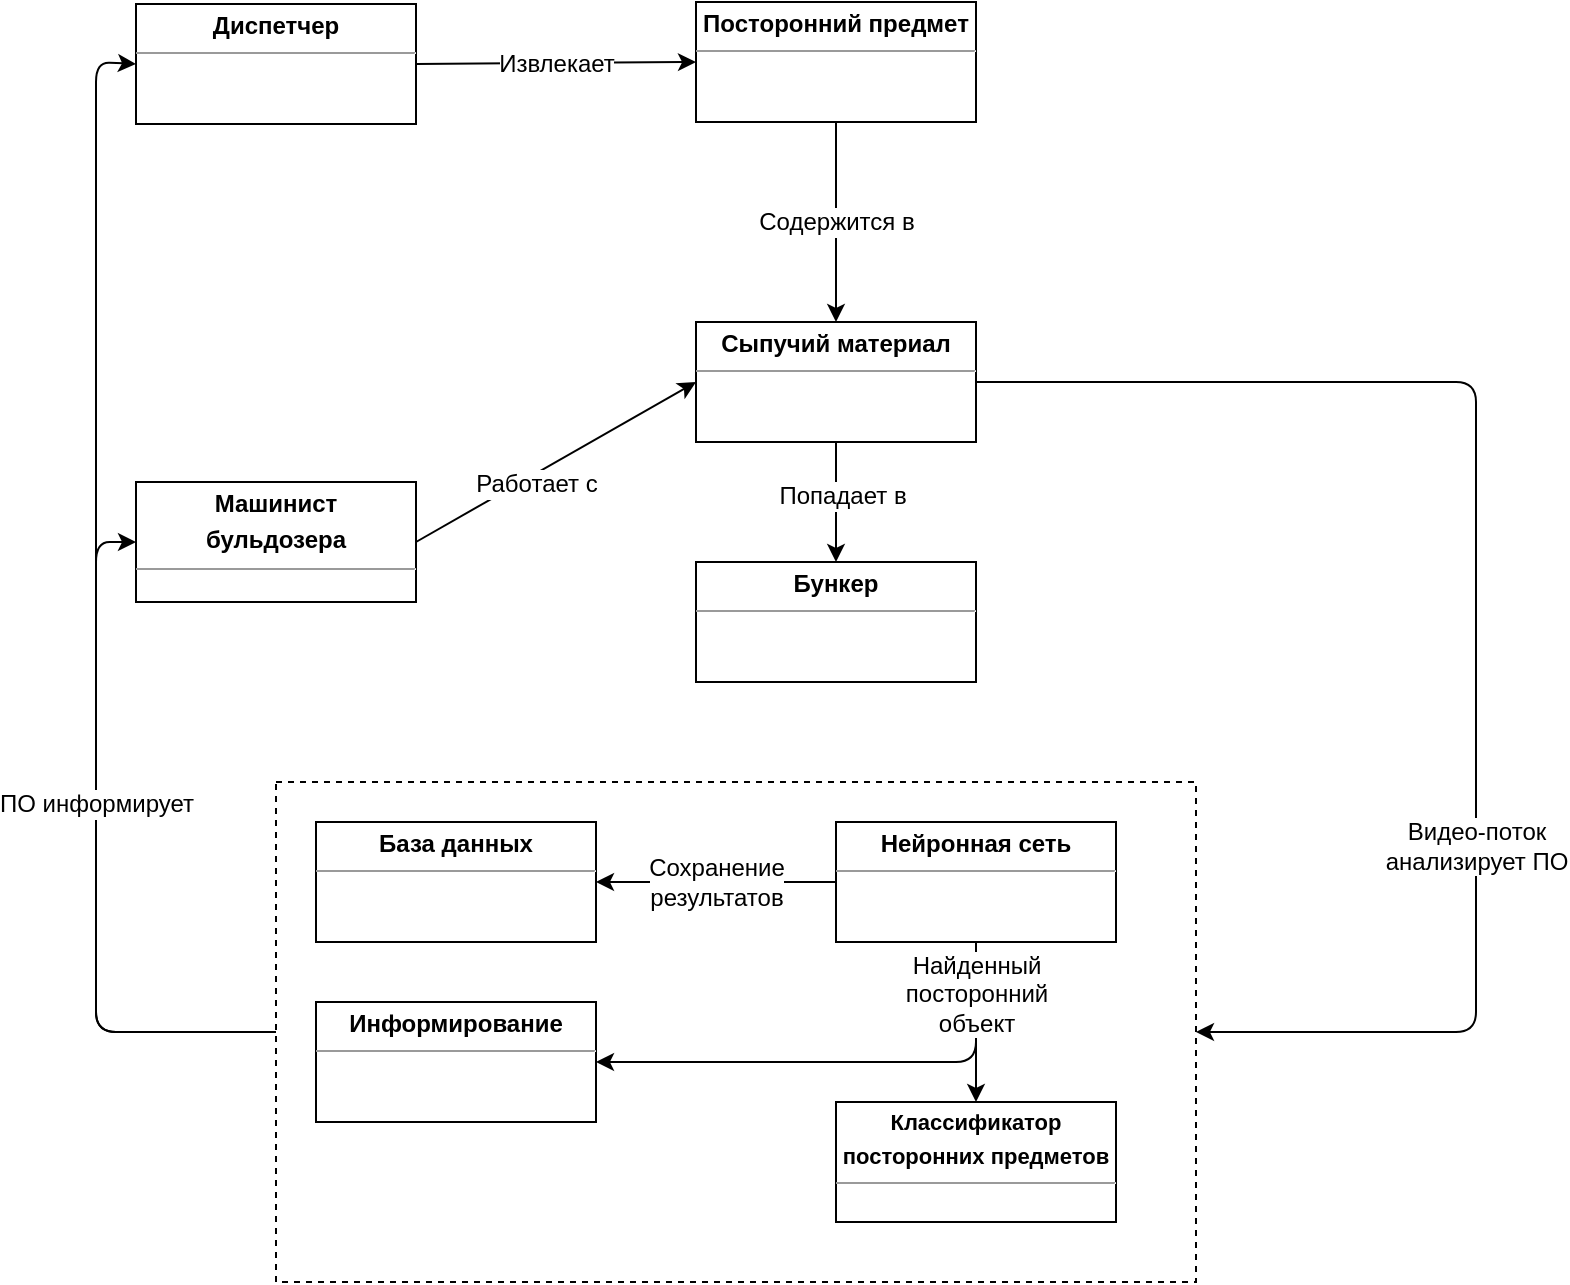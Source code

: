 <mxfile version="12.1.3" type="github" pages="1">
  <diagram id="3WTgnAl6Fsw7S3e-3any" name="Page-1">
    <mxGraphModel dx="1837" dy="468" grid="1" gridSize="10" guides="1" tooltips="1" connect="1" arrows="1" fold="1" page="1" pageScale="1" pageWidth="827" pageHeight="1169" math="0" shadow="0">
      <root>
        <mxCell id="0"/>
        <mxCell id="1" parent="0"/>
        <mxCell id="F6H5KoVCKVOEPwMbqLrb-2" value="&lt;p style=&quot;margin: 0px ; margin-top: 4px ; text-align: center&quot;&gt;&lt;b&gt;Диспетчер&lt;/b&gt;&lt;/p&gt;&lt;hr size=&quot;1&quot;&gt;&lt;div style=&quot;height: 2px&quot;&gt;&lt;/div&gt;" style="verticalAlign=top;align=left;overflow=fill;fontSize=12;fontFamily=Helvetica;html=1;" parent="1" vertex="1">
          <mxGeometry x="40" y="41" width="140" height="60" as="geometry"/>
        </mxCell>
        <mxCell id="F6H5KoVCKVOEPwMbqLrb-3" value="&lt;p style=&quot;margin: 0px ; margin-top: 4px ; text-align: center&quot;&gt;&lt;b&gt;Машинист&lt;/b&gt;&lt;/p&gt;&lt;p style=&quot;margin: 0px ; margin-top: 4px ; text-align: center&quot;&gt;&lt;b&gt;бульдозера&lt;/b&gt;&lt;/p&gt;&lt;hr size=&quot;1&quot;&gt;&lt;div style=&quot;height: 2px&quot;&gt;&lt;/div&gt;" style="verticalAlign=top;align=left;overflow=fill;fontSize=12;fontFamily=Helvetica;html=1;" parent="1" vertex="1">
          <mxGeometry x="40" y="280" width="140" height="60" as="geometry"/>
        </mxCell>
        <mxCell id="F6H5KoVCKVOEPwMbqLrb-4" value="&lt;p style=&quot;margin: 0px ; margin-top: 4px ; text-align: center&quot;&gt;&lt;b&gt;Бункер&lt;/b&gt;&lt;/p&gt;&lt;hr size=&quot;1&quot;&gt;&lt;div style=&quot;height: 2px&quot;&gt;&lt;/div&gt;" style="verticalAlign=top;align=left;overflow=fill;fontSize=12;fontFamily=Helvetica;html=1;" parent="1" vertex="1">
          <mxGeometry x="320" y="320" width="140" height="60" as="geometry"/>
        </mxCell>
        <mxCell id="F6H5KoVCKVOEPwMbqLrb-5" value="&lt;p style=&quot;margin: 0px ; margin-top: 4px ; text-align: center&quot;&gt;&lt;b&gt;Посторонний предмет&lt;/b&gt;&lt;/p&gt;&lt;hr size=&quot;1&quot;&gt;&lt;div style=&quot;height: 2px&quot;&gt;&lt;/div&gt;" style="verticalAlign=top;align=left;overflow=fill;fontSize=12;fontFamily=Helvetica;html=1;" parent="1" vertex="1">
          <mxGeometry x="320" y="40" width="140" height="60" as="geometry"/>
        </mxCell>
        <mxCell id="F6H5KoVCKVOEPwMbqLrb-6" value="&lt;p style=&quot;margin: 0px ; margin-top: 4px ; text-align: center&quot;&gt;&lt;b&gt;Сыпучий материал&lt;/b&gt;&lt;/p&gt;&lt;hr size=&quot;1&quot;&gt;&lt;div style=&quot;height: 2px&quot;&gt;&lt;/div&gt;" style="verticalAlign=top;align=left;overflow=fill;fontSize=12;fontFamily=Helvetica;html=1;" parent="1" vertex="1">
          <mxGeometry x="320" y="200" width="140" height="60" as="geometry"/>
        </mxCell>
        <mxCell id="F6H5KoVCKVOEPwMbqLrb-12" value="" style="endArrow=classic;html=1;exitX=0.5;exitY=1;exitDx=0;exitDy=0;entryX=0.5;entryY=0;entryDx=0;entryDy=0;" parent="1" source="F6H5KoVCKVOEPwMbqLrb-5" target="F6H5KoVCKVOEPwMbqLrb-6" edge="1">
          <mxGeometry width="50" height="50" relative="1" as="geometry">
            <mxPoint x="470" y="210" as="sourcePoint"/>
            <mxPoint x="520" y="160" as="targetPoint"/>
          </mxGeometry>
        </mxCell>
        <mxCell id="F6H5KoVCKVOEPwMbqLrb-13" value="Содержится в" style="text;html=1;resizable=0;points=[];align=center;verticalAlign=middle;labelBackgroundColor=#ffffff;" parent="F6H5KoVCKVOEPwMbqLrb-12" vertex="1" connectable="0">
          <mxGeometry x="0.31" y="4" relative="1" as="geometry">
            <mxPoint x="-4" y="-16" as="offset"/>
          </mxGeometry>
        </mxCell>
        <mxCell id="F6H5KoVCKVOEPwMbqLrb-14" value="" style="endArrow=classic;html=1;exitX=0.5;exitY=1;exitDx=0;exitDy=0;entryX=0.5;entryY=0;entryDx=0;entryDy=0;" parent="1" source="F6H5KoVCKVOEPwMbqLrb-6" target="F6H5KoVCKVOEPwMbqLrb-4" edge="1">
          <mxGeometry width="50" height="50" relative="1" as="geometry">
            <mxPoint x="300" y="330" as="sourcePoint"/>
            <mxPoint x="350" y="280" as="targetPoint"/>
          </mxGeometry>
        </mxCell>
        <mxCell id="F6H5KoVCKVOEPwMbqLrb-15" value="Попадает в" style="text;html=1;resizable=0;points=[];align=center;verticalAlign=middle;labelBackgroundColor=#ffffff;" parent="F6H5KoVCKVOEPwMbqLrb-14" vertex="1" connectable="0">
          <mxGeometry x="-0.5" y="3" relative="1" as="geometry">
            <mxPoint x="-0.5" y="11.5" as="offset"/>
          </mxGeometry>
        </mxCell>
        <mxCell id="F6H5KoVCKVOEPwMbqLrb-18" value="" style="endArrow=classic;html=1;exitX=1;exitY=0.5;exitDx=0;exitDy=0;entryX=0;entryY=0.5;entryDx=0;entryDy=0;" parent="1" source="F6H5KoVCKVOEPwMbqLrb-3" target="F6H5KoVCKVOEPwMbqLrb-6" edge="1">
          <mxGeometry width="50" height="50" relative="1" as="geometry">
            <mxPoint x="300" y="150" as="sourcePoint"/>
            <mxPoint x="350" y="100" as="targetPoint"/>
          </mxGeometry>
        </mxCell>
        <mxCell id="F6H5KoVCKVOEPwMbqLrb-19" value="Работает с" style="text;html=1;resizable=0;points=[];align=center;verticalAlign=middle;labelBackgroundColor=#ffffff;" parent="F6H5KoVCKVOEPwMbqLrb-18" vertex="1" connectable="0">
          <mxGeometry x="-0.263" y="-1" relative="1" as="geometry">
            <mxPoint x="8" y="-1" as="offset"/>
          </mxGeometry>
        </mxCell>
        <mxCell id="F6H5KoVCKVOEPwMbqLrb-20" value="" style="endArrow=classic;html=1;exitX=1;exitY=0.5;exitDx=0;exitDy=0;entryX=0;entryY=0.5;entryDx=0;entryDy=0;" parent="1" source="F6H5KoVCKVOEPwMbqLrb-2" target="F6H5KoVCKVOEPwMbqLrb-5" edge="1">
          <mxGeometry width="50" height="50" relative="1" as="geometry">
            <mxPoint x="240" y="120" as="sourcePoint"/>
            <mxPoint x="290" y="70" as="targetPoint"/>
          </mxGeometry>
        </mxCell>
        <mxCell id="F6H5KoVCKVOEPwMbqLrb-21" value="Извлекает" style="text;html=1;resizable=0;points=[];align=center;verticalAlign=middle;labelBackgroundColor=#ffffff;" parent="F6H5KoVCKVOEPwMbqLrb-20" vertex="1" connectable="0">
          <mxGeometry x="-0.175" y="-3" relative="1" as="geometry">
            <mxPoint x="12" y="-3" as="offset"/>
          </mxGeometry>
        </mxCell>
        <mxCell id="F6H5KoVCKVOEPwMbqLrb-23" value="" style="rounded=0;whiteSpace=wrap;html=1;dashed=1;" parent="1" vertex="1">
          <mxGeometry x="110" y="430" width="460" height="250" as="geometry"/>
        </mxCell>
        <mxCell id="F6H5KoVCKVOEPwMbqLrb-24" value="&lt;p style=&quot;margin: 0px ; margin-top: 4px ; text-align: center&quot;&gt;&lt;b&gt;База данных&lt;/b&gt;&lt;/p&gt;&lt;hr size=&quot;1&quot;&gt;&lt;div style=&quot;height: 2px&quot;&gt;&lt;/div&gt;" style="verticalAlign=top;align=left;overflow=fill;fontSize=12;fontFamily=Helvetica;html=1;" parent="1" vertex="1">
          <mxGeometry x="130" y="450" width="140" height="60" as="geometry"/>
        </mxCell>
        <mxCell id="F6H5KoVCKVOEPwMbqLrb-25" value="&lt;p style=&quot;margin: 0px ; margin-top: 4px ; text-align: center&quot;&gt;&lt;b&gt;Нейронная сеть&lt;/b&gt;&lt;/p&gt;&lt;hr size=&quot;1&quot;&gt;&lt;div style=&quot;height: 2px&quot;&gt;&lt;/div&gt;" style="verticalAlign=top;align=left;overflow=fill;fontSize=12;fontFamily=Helvetica;html=1;" parent="1" vertex="1">
          <mxGeometry x="390" y="450" width="140" height="60" as="geometry"/>
        </mxCell>
        <mxCell id="F6H5KoVCKVOEPwMbqLrb-26" value="&lt;p style=&quot;margin: 4px 0px 0px ; text-align: center ; font-size: 11px&quot;&gt;&lt;b&gt;&lt;font style=&quot;font-size: 11px&quot;&gt;Классификатор&lt;/font&gt;&lt;/b&gt;&lt;/p&gt;&lt;p style=&quot;margin: 4px 0px 0px ; text-align: center ; font-size: 11px&quot;&gt;&lt;b&gt;&lt;font style=&quot;font-size: 11px&quot;&gt;посторонних&amp;nbsp;&lt;/font&gt;&lt;/b&gt;&lt;b&gt;предметов&lt;/b&gt;&lt;/p&gt;&lt;hr size=&quot;1&quot; style=&quot;font-size: 11px&quot;&gt;&lt;div style=&quot;height: 2px ; font-size: 11px&quot;&gt;&lt;/div&gt;" style="verticalAlign=top;align=left;overflow=fill;fontSize=12;fontFamily=Helvetica;html=1;" parent="1" vertex="1">
          <mxGeometry x="390" y="590" width="140" height="60" as="geometry"/>
        </mxCell>
        <mxCell id="F6H5KoVCKVOEPwMbqLrb-27" value="&lt;p style=&quot;margin: 0px ; margin-top: 4px ; text-align: center&quot;&gt;&lt;b&gt;Информирование&lt;/b&gt;&lt;/p&gt;&lt;hr size=&quot;1&quot;&gt;&lt;div style=&quot;height: 2px&quot;&gt;&lt;/div&gt;" style="verticalAlign=top;align=left;overflow=fill;fontSize=12;fontFamily=Helvetica;html=1;" parent="1" vertex="1">
          <mxGeometry x="130" y="540" width="140" height="60" as="geometry"/>
        </mxCell>
        <mxCell id="jtSRnSGESg9QQzOYRtEx-2" value="" style="endArrow=classic;html=1;exitX=0;exitY=0.5;exitDx=0;exitDy=0;entryX=1;entryY=0.5;entryDx=0;entryDy=0;" parent="1" source="F6H5KoVCKVOEPwMbqLrb-25" target="F6H5KoVCKVOEPwMbqLrb-24" edge="1">
          <mxGeometry width="50" height="50" relative="1" as="geometry">
            <mxPoint x="40" y="600" as="sourcePoint"/>
            <mxPoint x="90" y="550" as="targetPoint"/>
          </mxGeometry>
        </mxCell>
        <mxCell id="jtSRnSGESg9QQzOYRtEx-11" value="Сохранение&lt;br&gt;результатов" style="text;html=1;resizable=0;points=[];align=center;verticalAlign=middle;labelBackgroundColor=#ffffff;" parent="jtSRnSGESg9QQzOYRtEx-2" vertex="1" connectable="0">
          <mxGeometry x="0.17" y="-2" relative="1" as="geometry">
            <mxPoint x="10" y="2" as="offset"/>
          </mxGeometry>
        </mxCell>
        <mxCell id="jtSRnSGESg9QQzOYRtEx-4" value="" style="endArrow=classic;html=1;entryX=1;entryY=0.5;entryDx=0;entryDy=0;exitX=0.5;exitY=1;exitDx=0;exitDy=0;" parent="1" source="F6H5KoVCKVOEPwMbqLrb-25" target="F6H5KoVCKVOEPwMbqLrb-27" edge="1">
          <mxGeometry width="50" height="50" relative="1" as="geometry">
            <mxPoint x="310" y="600" as="sourcePoint"/>
            <mxPoint x="360" y="550" as="targetPoint"/>
            <Array as="points">
              <mxPoint x="460" y="570"/>
              <mxPoint x="340" y="570"/>
            </Array>
          </mxGeometry>
        </mxCell>
        <mxCell id="jtSRnSGESg9QQzOYRtEx-6" value="" style="endArrow=classic;html=1;exitX=1;exitY=0.5;exitDx=0;exitDy=0;entryX=1;entryY=0.5;entryDx=0;entryDy=0;" parent="1" source="F6H5KoVCKVOEPwMbqLrb-6" target="F6H5KoVCKVOEPwMbqLrb-23" edge="1">
          <mxGeometry width="50" height="50" relative="1" as="geometry">
            <mxPoint x="570" y="290" as="sourcePoint"/>
            <mxPoint x="620" y="240" as="targetPoint"/>
            <Array as="points">
              <mxPoint x="710" y="230"/>
              <mxPoint x="710" y="555"/>
            </Array>
          </mxGeometry>
        </mxCell>
        <mxCell id="jtSRnSGESg9QQzOYRtEx-7" value="Видео-поток&lt;br&gt;анализирует ПО" style="text;html=1;resizable=0;points=[];align=center;verticalAlign=middle;labelBackgroundColor=#ffffff;" parent="jtSRnSGESg9QQzOYRtEx-6" vertex="1" connectable="0">
          <mxGeometry x="0.348" relative="1" as="geometry">
            <mxPoint as="offset"/>
          </mxGeometry>
        </mxCell>
        <mxCell id="jtSRnSGESg9QQzOYRtEx-8" value="" style="endArrow=classic;html=1;exitX=0;exitY=0.5;exitDx=0;exitDy=0;entryX=0;entryY=0.5;entryDx=0;entryDy=0;" parent="1" source="F6H5KoVCKVOEPwMbqLrb-23" target="F6H5KoVCKVOEPwMbqLrb-3" edge="1">
          <mxGeometry width="50" height="50" relative="1" as="geometry">
            <mxPoint x="80" y="550" as="sourcePoint"/>
            <mxPoint x="130" y="500" as="targetPoint"/>
            <Array as="points">
              <mxPoint x="20" y="555"/>
              <mxPoint x="20" y="310"/>
            </Array>
          </mxGeometry>
        </mxCell>
        <mxCell id="jtSRnSGESg9QQzOYRtEx-9" value="" style="endArrow=classic;html=1;exitX=0;exitY=0.5;exitDx=0;exitDy=0;entryX=0;entryY=0.5;entryDx=0;entryDy=0;" parent="1" source="F6H5KoVCKVOEPwMbqLrb-23" target="F6H5KoVCKVOEPwMbqLrb-2" edge="1">
          <mxGeometry width="50" height="50" relative="1" as="geometry">
            <mxPoint x="120" y="530" as="sourcePoint"/>
            <mxPoint x="30" y="130" as="targetPoint"/>
            <Array as="points">
              <mxPoint x="20" y="555"/>
              <mxPoint x="20" y="70"/>
            </Array>
          </mxGeometry>
        </mxCell>
        <mxCell id="jtSRnSGESg9QQzOYRtEx-10" value="ПО информирует" style="text;html=1;resizable=0;points=[];align=center;verticalAlign=middle;labelBackgroundColor=#ffffff;" parent="jtSRnSGESg9QQzOYRtEx-9" vertex="1" connectable="0">
          <mxGeometry x="-0.315" relative="1" as="geometry">
            <mxPoint as="offset"/>
          </mxGeometry>
        </mxCell>
        <mxCell id="jtSRnSGESg9QQzOYRtEx-14" value="" style="endArrow=classic;html=1;entryX=0.5;entryY=0;entryDx=0;entryDy=0;exitX=0.5;exitY=1;exitDx=0;exitDy=0;" parent="1" source="F6H5KoVCKVOEPwMbqLrb-25" target="F6H5KoVCKVOEPwMbqLrb-26" edge="1">
          <mxGeometry width="50" height="50" relative="1" as="geometry">
            <mxPoint x="470" y="520" as="sourcePoint"/>
            <mxPoint x="280" y="634" as="targetPoint"/>
            <Array as="points"/>
          </mxGeometry>
        </mxCell>
        <mxCell id="jtSRnSGESg9QQzOYRtEx-16" value="Найденный&lt;br&gt;посторонний&lt;br&gt;объект" style="text;html=1;resizable=0;points=[];align=center;verticalAlign=middle;labelBackgroundColor=#ffffff;" parent="jtSRnSGESg9QQzOYRtEx-14" vertex="1" connectable="0">
          <mxGeometry x="-0.505" relative="1" as="geometry">
            <mxPoint y="6" as="offset"/>
          </mxGeometry>
        </mxCell>
      </root>
    </mxGraphModel>
  </diagram>
</mxfile>
